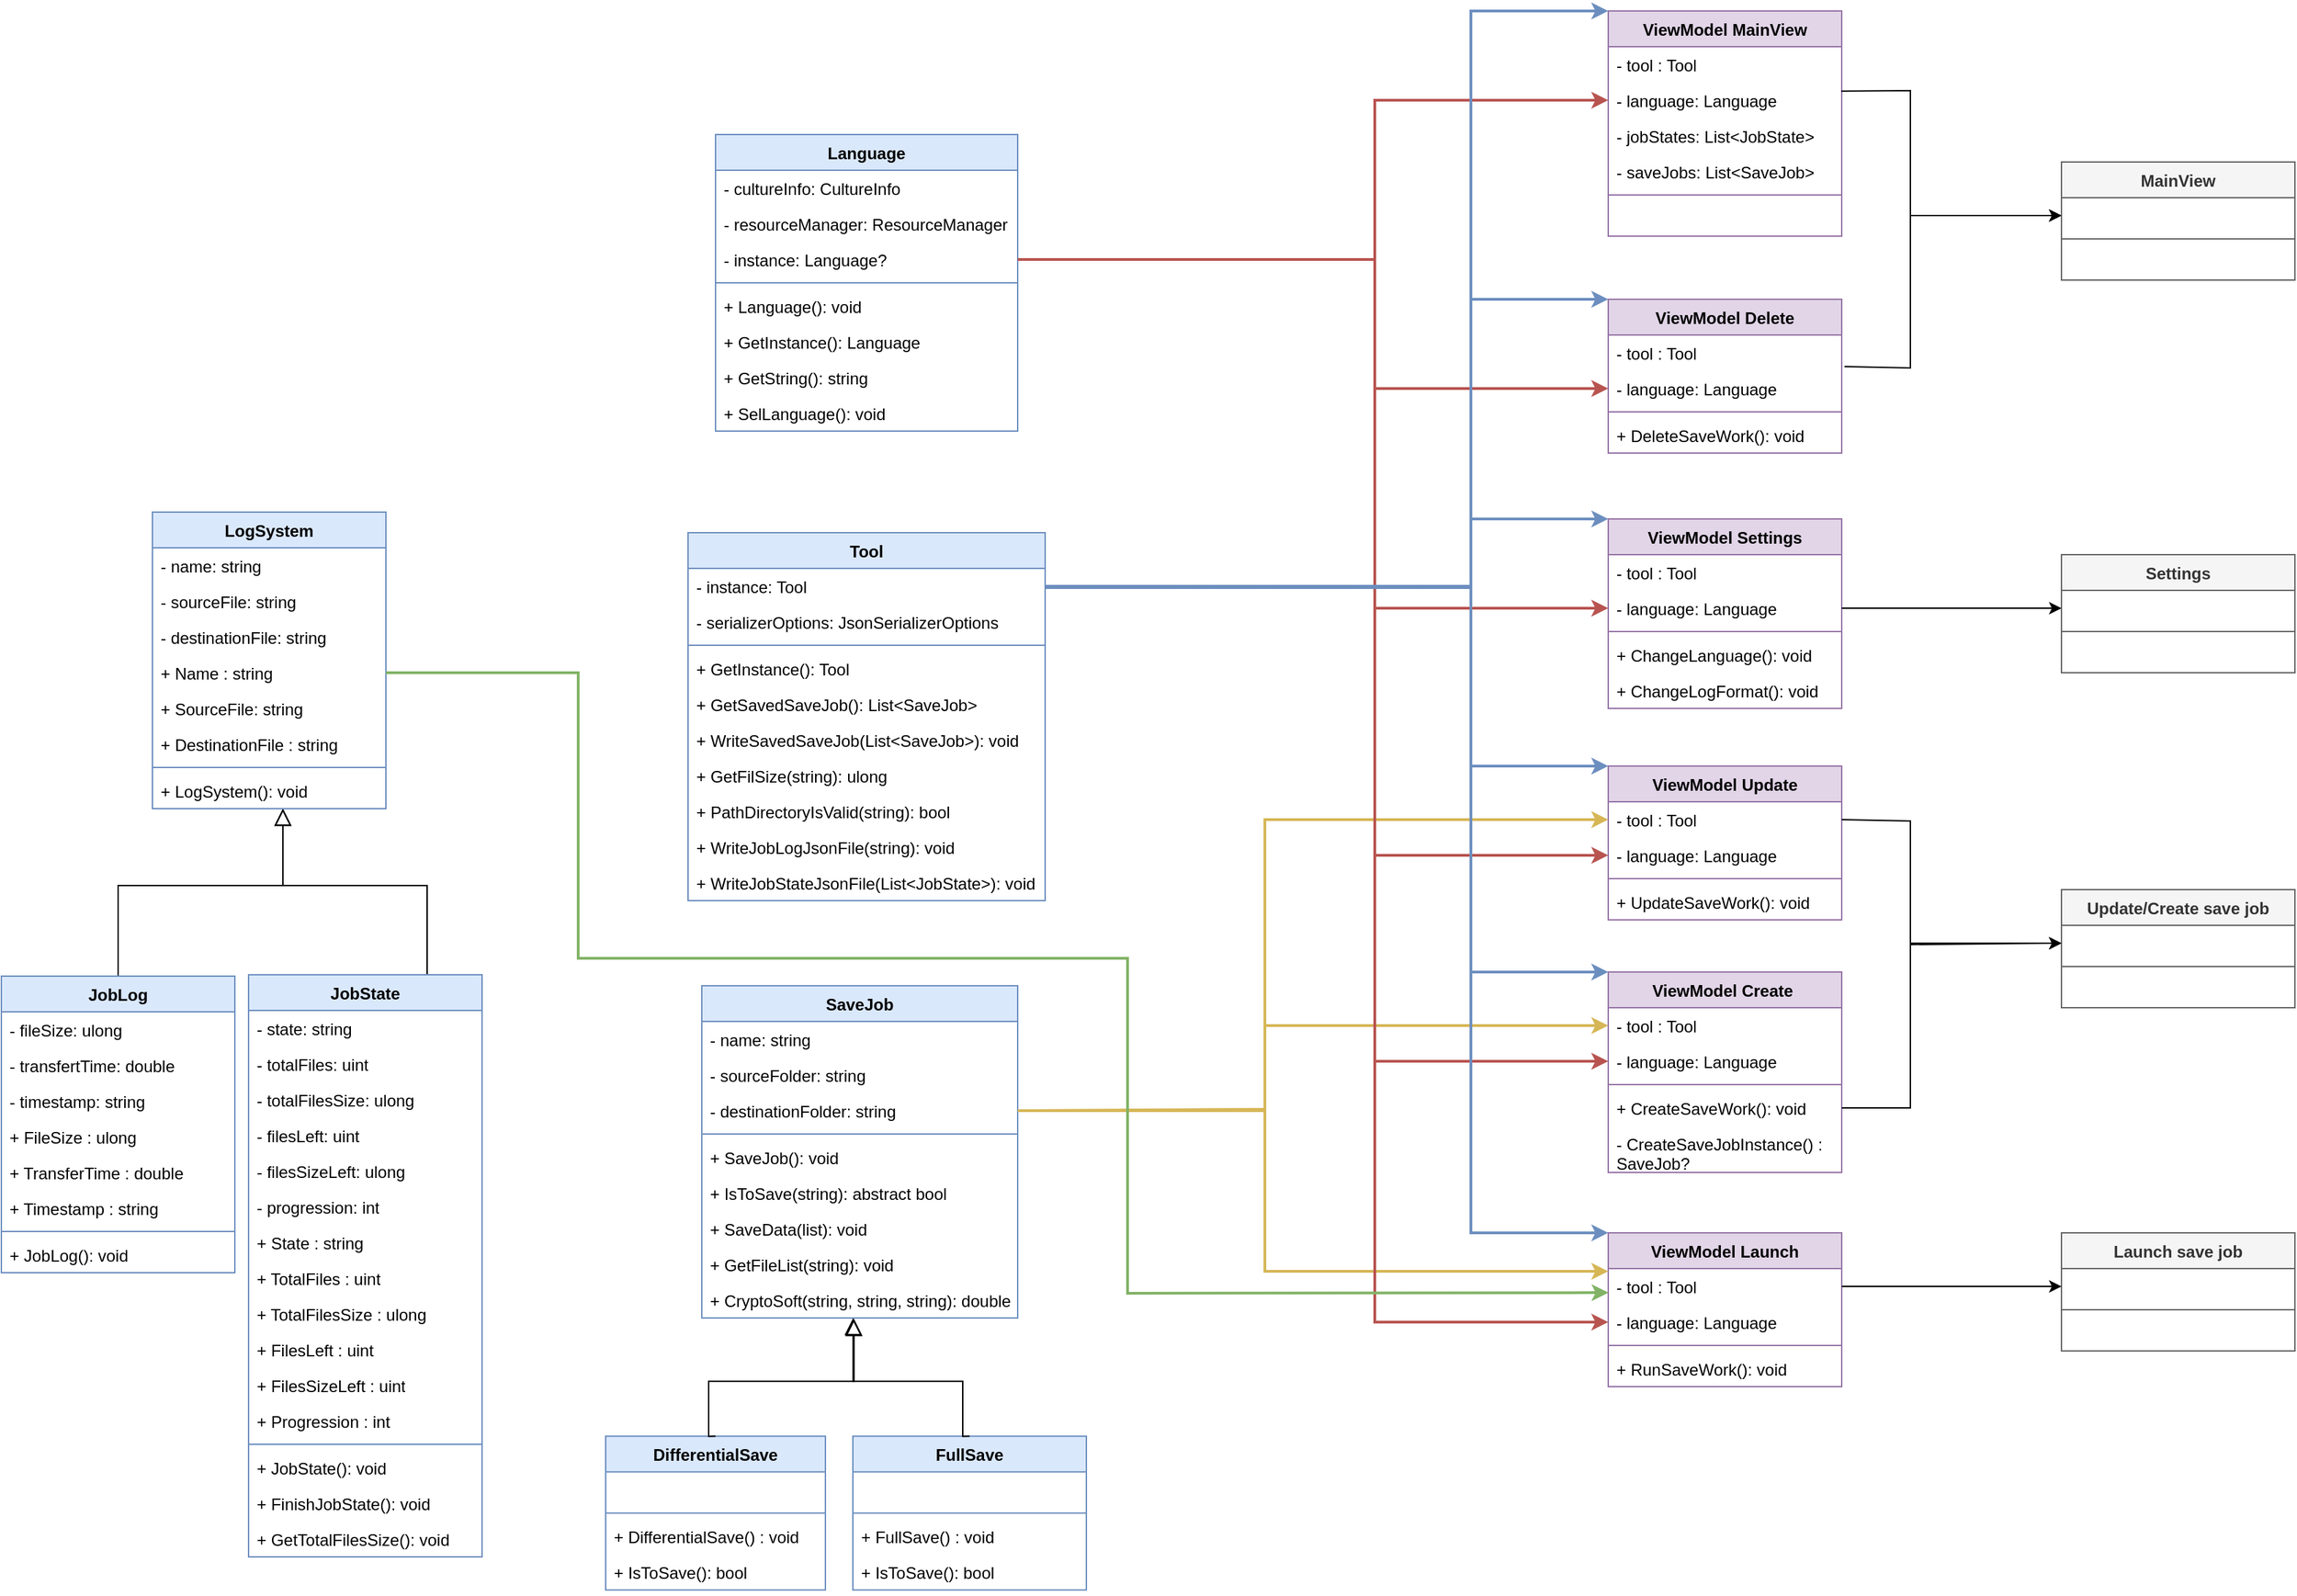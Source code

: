 <mxfile version="23.1.1" type="device">
  <diagram name="Page-1" id="JpAXCu7zVkkuIFzoFmwY">
    <mxGraphModel dx="3183" dy="1160" grid="1" gridSize="10" guides="1" tooltips="1" connect="1" arrows="1" fold="1" page="1" pageScale="1" pageWidth="850" pageHeight="1100" background="#ffffff" math="0" shadow="0">
      <root>
        <mxCell id="0" />
        <mxCell id="1" parent="0" />
        <mxCell id="xcpjmEeFddDy2RehwTKN-107" value="Launch save job" style="swimlane;fontStyle=1;align=center;verticalAlign=top;childLayout=stackLayout;horizontal=1;startSize=26;horizontalStack=0;resizeParent=1;resizeParentMax=0;resizeLast=0;collapsible=1;marginBottom=0;whiteSpace=wrap;html=1;fillColor=#f5f5f5;strokeColor=#666666;fontColor=#333333;" vertex="1" parent="1">
          <mxGeometry x="960" y="1270" width="170" height="86" as="geometry" />
        </mxCell>
        <mxCell id="xcpjmEeFddDy2RehwTKN-108" value="&amp;nbsp;" style="text;strokeColor=none;fillColor=none;align=left;verticalAlign=top;spacingLeft=4;spacingRight=4;overflow=hidden;rotatable=0;points=[[0,0.5],[1,0.5]];portConstraint=eastwest;whiteSpace=wrap;html=1;" vertex="1" parent="xcpjmEeFddDy2RehwTKN-107">
          <mxGeometry y="26" width="170" height="26" as="geometry" />
        </mxCell>
        <mxCell id="xcpjmEeFddDy2RehwTKN-109" value="" style="line;strokeWidth=1;fillColor=none;align=left;verticalAlign=middle;spacingTop=-1;spacingLeft=3;spacingRight=3;rotatable=0;labelPosition=right;points=[];portConstraint=eastwest;strokeColor=inherit;" vertex="1" parent="xcpjmEeFddDy2RehwTKN-107">
          <mxGeometry y="52" width="170" height="8" as="geometry" />
        </mxCell>
        <mxCell id="xcpjmEeFddDy2RehwTKN-110" value="&lt;div&gt;&lt;br&gt;&lt;/div&gt;" style="text;strokeColor=none;fillColor=none;align=left;verticalAlign=top;spacingLeft=4;spacingRight=4;overflow=hidden;rotatable=0;points=[[0,0.5],[1,0.5]];portConstraint=eastwest;whiteSpace=wrap;html=1;" vertex="1" parent="xcpjmEeFddDy2RehwTKN-107">
          <mxGeometry y="60" width="170" height="26" as="geometry" />
        </mxCell>
        <mxCell id="xcpjmEeFddDy2RehwTKN-127" value="Settings" style="swimlane;fontStyle=1;align=center;verticalAlign=top;childLayout=stackLayout;horizontal=1;startSize=26;horizontalStack=0;resizeParent=1;resizeParentMax=0;resizeLast=0;collapsible=1;marginBottom=0;whiteSpace=wrap;html=1;fillColor=#f5f5f5;strokeColor=#666666;fontColor=#333333;" vertex="1" parent="1">
          <mxGeometry x="960" y="776" width="170" height="86" as="geometry" />
        </mxCell>
        <mxCell id="xcpjmEeFddDy2RehwTKN-128" value="&amp;nbsp;" style="text;strokeColor=none;fillColor=none;align=left;verticalAlign=top;spacingLeft=4;spacingRight=4;overflow=hidden;rotatable=0;points=[[0,0.5],[1,0.5]];portConstraint=eastwest;whiteSpace=wrap;html=1;" vertex="1" parent="xcpjmEeFddDy2RehwTKN-127">
          <mxGeometry y="26" width="170" height="26" as="geometry" />
        </mxCell>
        <mxCell id="xcpjmEeFddDy2RehwTKN-129" value="" style="line;strokeWidth=1;fillColor=none;align=left;verticalAlign=middle;spacingTop=-1;spacingLeft=3;spacingRight=3;rotatable=0;labelPosition=right;points=[];portConstraint=eastwest;strokeColor=inherit;" vertex="1" parent="xcpjmEeFddDy2RehwTKN-127">
          <mxGeometry y="52" width="170" height="8" as="geometry" />
        </mxCell>
        <mxCell id="xcpjmEeFddDy2RehwTKN-130" value="&lt;div&gt;&lt;br&gt;&lt;/div&gt;" style="text;strokeColor=none;fillColor=none;align=left;verticalAlign=top;spacingLeft=4;spacingRight=4;overflow=hidden;rotatable=0;points=[[0,0.5],[1,0.5]];portConstraint=eastwest;whiteSpace=wrap;html=1;" vertex="1" parent="xcpjmEeFddDy2RehwTKN-127">
          <mxGeometry y="60" width="170" height="26" as="geometry" />
        </mxCell>
        <mxCell id="xcpjmEeFddDy2RehwTKN-131" value="Update/Create save job" style="swimlane;fontStyle=1;align=center;verticalAlign=top;childLayout=stackLayout;horizontal=1;startSize=26;horizontalStack=0;resizeParent=1;resizeParentMax=0;resizeLast=0;collapsible=1;marginBottom=0;whiteSpace=wrap;html=1;fillColor=#f5f5f5;strokeColor=#666666;fontColor=#333333;" vertex="1" parent="1">
          <mxGeometry x="960" y="1020" width="170" height="86" as="geometry" />
        </mxCell>
        <mxCell id="xcpjmEeFddDy2RehwTKN-132" value="&amp;nbsp;" style="text;strokeColor=none;fillColor=none;align=left;verticalAlign=top;spacingLeft=4;spacingRight=4;overflow=hidden;rotatable=0;points=[[0,0.5],[1,0.5]];portConstraint=eastwest;whiteSpace=wrap;html=1;" vertex="1" parent="xcpjmEeFddDy2RehwTKN-131">
          <mxGeometry y="26" width="170" height="26" as="geometry" />
        </mxCell>
        <mxCell id="xcpjmEeFddDy2RehwTKN-133" value="" style="line;strokeWidth=1;fillColor=none;align=left;verticalAlign=middle;spacingTop=-1;spacingLeft=3;spacingRight=3;rotatable=0;labelPosition=right;points=[];portConstraint=eastwest;strokeColor=inherit;" vertex="1" parent="xcpjmEeFddDy2RehwTKN-131">
          <mxGeometry y="52" width="170" height="8" as="geometry" />
        </mxCell>
        <mxCell id="xcpjmEeFddDy2RehwTKN-134" value="&lt;div&gt;&lt;br&gt;&lt;/div&gt;" style="text;strokeColor=none;fillColor=none;align=left;verticalAlign=top;spacingLeft=4;spacingRight=4;overflow=hidden;rotatable=0;points=[[0,0.5],[1,0.5]];portConstraint=eastwest;whiteSpace=wrap;html=1;" vertex="1" parent="xcpjmEeFddDy2RehwTKN-131">
          <mxGeometry y="60" width="170" height="26" as="geometry" />
        </mxCell>
        <mxCell id="xcpjmEeFddDy2RehwTKN-286" value="Tool" style="swimlane;fontStyle=1;align=center;verticalAlign=top;childLayout=stackLayout;horizontal=1;startSize=26;horizontalStack=0;resizeParent=1;resizeParentMax=0;resizeLast=0;collapsible=1;marginBottom=0;whiteSpace=wrap;html=1;fillColor=#dae8fc;strokeColor=#6c8ebf;" vertex="1" parent="1">
          <mxGeometry x="-40" y="760" width="260" height="268" as="geometry" />
        </mxCell>
        <mxCell id="xcpjmEeFddDy2RehwTKN-287" value="- instance: Tool" style="text;strokeColor=none;fillColor=none;align=left;verticalAlign=top;spacingLeft=4;spacingRight=4;overflow=hidden;rotatable=0;points=[[0,0.5],[1,0.5]];portConstraint=eastwest;whiteSpace=wrap;html=1;" vertex="1" parent="xcpjmEeFddDy2RehwTKN-286">
          <mxGeometry y="26" width="260" height="26" as="geometry" />
        </mxCell>
        <mxCell id="xcpjmEeFddDy2RehwTKN-288" value="- serializerOptions: JsonSerializerOptions&amp;nbsp;" style="text;strokeColor=none;fillColor=none;align=left;verticalAlign=top;spacingLeft=4;spacingRight=4;overflow=hidden;rotatable=0;points=[[0,0.5],[1,0.5]];portConstraint=eastwest;whiteSpace=wrap;html=1;" vertex="1" parent="xcpjmEeFddDy2RehwTKN-286">
          <mxGeometry y="52" width="260" height="26" as="geometry" />
        </mxCell>
        <mxCell id="xcpjmEeFddDy2RehwTKN-289" value="" style="line;strokeWidth=1;fillColor=none;align=left;verticalAlign=middle;spacingTop=-1;spacingLeft=3;spacingRight=3;rotatable=0;labelPosition=right;points=[];portConstraint=eastwest;strokeColor=inherit;" vertex="1" parent="xcpjmEeFddDy2RehwTKN-286">
          <mxGeometry y="78" width="260" height="8" as="geometry" />
        </mxCell>
        <mxCell id="xcpjmEeFddDy2RehwTKN-290" value="+ GetInstance(): Tool" style="text;strokeColor=none;fillColor=none;align=left;verticalAlign=top;spacingLeft=4;spacingRight=4;overflow=hidden;rotatable=0;points=[[0,0.5],[1,0.5]];portConstraint=eastwest;whiteSpace=wrap;html=1;" vertex="1" parent="xcpjmEeFddDy2RehwTKN-286">
          <mxGeometry y="86" width="260" height="26" as="geometry" />
        </mxCell>
        <mxCell id="xcpjmEeFddDy2RehwTKN-291" value="+ GetSavedSaveJob(): List&amp;lt;SaveJob&amp;gt;" style="text;strokeColor=none;fillColor=none;align=left;verticalAlign=top;spacingLeft=4;spacingRight=4;overflow=hidden;rotatable=0;points=[[0,0.5],[1,0.5]];portConstraint=eastwest;whiteSpace=wrap;html=1;" vertex="1" parent="xcpjmEeFddDy2RehwTKN-286">
          <mxGeometry y="112" width="260" height="26" as="geometry" />
        </mxCell>
        <mxCell id="xcpjmEeFddDy2RehwTKN-292" value="+ WriteSavedSaveJob(List&amp;lt;SaveJob&amp;gt;): void&amp;nbsp;" style="text;strokeColor=none;fillColor=none;align=left;verticalAlign=top;spacingLeft=4;spacingRight=4;overflow=hidden;rotatable=0;points=[[0,0.5],[1,0.5]];portConstraint=eastwest;whiteSpace=wrap;html=1;" vertex="1" parent="xcpjmEeFddDy2RehwTKN-286">
          <mxGeometry y="138" width="260" height="26" as="geometry" />
        </mxCell>
        <mxCell id="xcpjmEeFddDy2RehwTKN-293" value="+ GetFilSize(string): ulong" style="text;strokeColor=none;fillColor=none;align=left;verticalAlign=top;spacingLeft=4;spacingRight=4;overflow=hidden;rotatable=0;points=[[0,0.5],[1,0.5]];portConstraint=eastwest;whiteSpace=wrap;html=1;" vertex="1" parent="xcpjmEeFddDy2RehwTKN-286">
          <mxGeometry y="164" width="260" height="26" as="geometry" />
        </mxCell>
        <mxCell id="xcpjmEeFddDy2RehwTKN-294" value="+ PathDirectoryIsValid(string): bool" style="text;strokeColor=none;fillColor=none;align=left;verticalAlign=top;spacingLeft=4;spacingRight=4;overflow=hidden;rotatable=0;points=[[0,0.5],[1,0.5]];portConstraint=eastwest;whiteSpace=wrap;html=1;" vertex="1" parent="xcpjmEeFddDy2RehwTKN-286">
          <mxGeometry y="190" width="260" height="26" as="geometry" />
        </mxCell>
        <mxCell id="xcpjmEeFddDy2RehwTKN-295" value="+ WriteJobLogJsonFile(string): void" style="text;strokeColor=none;fillColor=none;align=left;verticalAlign=top;spacingLeft=4;spacingRight=4;overflow=hidden;rotatable=0;points=[[0,0.5],[1,0.5]];portConstraint=eastwest;whiteSpace=wrap;html=1;" vertex="1" parent="xcpjmEeFddDy2RehwTKN-286">
          <mxGeometry y="216" width="260" height="26" as="geometry" />
        </mxCell>
        <mxCell id="xcpjmEeFddDy2RehwTKN-296" value="+ WriteJobStateJsonFile(List&amp;lt;JobState&amp;gt;): void" style="text;strokeColor=none;fillColor=none;align=left;verticalAlign=top;spacingLeft=4;spacingRight=4;overflow=hidden;rotatable=0;points=[[0,0.5],[1,0.5]];portConstraint=eastwest;whiteSpace=wrap;html=1;" vertex="1" parent="xcpjmEeFddDy2RehwTKN-286">
          <mxGeometry y="242" width="260" height="26" as="geometry" />
        </mxCell>
        <mxCell id="xcpjmEeFddDy2RehwTKN-297" value="Language" style="swimlane;fontStyle=1;align=center;verticalAlign=top;childLayout=stackLayout;horizontal=1;startSize=26;horizontalStack=0;resizeParent=1;resizeParentMax=0;resizeLast=0;collapsible=1;marginBottom=0;whiteSpace=wrap;html=1;fillColor=#dae8fc;strokeColor=#6c8ebf;" vertex="1" parent="1">
          <mxGeometry x="-20" y="470" width="220" height="216" as="geometry" />
        </mxCell>
        <mxCell id="xcpjmEeFddDy2RehwTKN-298" value="- cultureInfo: CultureInfo" style="text;strokeColor=none;fillColor=none;align=left;verticalAlign=top;spacingLeft=4;spacingRight=4;overflow=hidden;rotatable=0;points=[[0,0.5],[1,0.5]];portConstraint=eastwest;whiteSpace=wrap;html=1;" vertex="1" parent="xcpjmEeFddDy2RehwTKN-297">
          <mxGeometry y="26" width="220" height="26" as="geometry" />
        </mxCell>
        <mxCell id="xcpjmEeFddDy2RehwTKN-299" value="- resourceManager: ResourceManager" style="text;strokeColor=none;fillColor=none;align=left;verticalAlign=top;spacingLeft=4;spacingRight=4;overflow=hidden;rotatable=0;points=[[0,0.5],[1,0.5]];portConstraint=eastwest;whiteSpace=wrap;html=1;" vertex="1" parent="xcpjmEeFddDy2RehwTKN-297">
          <mxGeometry y="52" width="220" height="26" as="geometry" />
        </mxCell>
        <mxCell id="xcpjmEeFddDy2RehwTKN-300" value="- instance: Language?" style="text;strokeColor=none;fillColor=none;align=left;verticalAlign=top;spacingLeft=4;spacingRight=4;overflow=hidden;rotatable=0;points=[[0,0.5],[1,0.5]];portConstraint=eastwest;whiteSpace=wrap;html=1;" vertex="1" parent="xcpjmEeFddDy2RehwTKN-297">
          <mxGeometry y="78" width="220" height="26" as="geometry" />
        </mxCell>
        <mxCell id="xcpjmEeFddDy2RehwTKN-301" value="" style="line;strokeWidth=1;fillColor=none;align=left;verticalAlign=middle;spacingTop=-1;spacingLeft=3;spacingRight=3;rotatable=0;labelPosition=right;points=[];portConstraint=eastwest;strokeColor=inherit;" vertex="1" parent="xcpjmEeFddDy2RehwTKN-297">
          <mxGeometry y="104" width="220" height="8" as="geometry" />
        </mxCell>
        <mxCell id="xcpjmEeFddDy2RehwTKN-302" value="+ Language(): void" style="text;strokeColor=none;fillColor=none;align=left;verticalAlign=top;spacingLeft=4;spacingRight=4;overflow=hidden;rotatable=0;points=[[0,0.5],[1,0.5]];portConstraint=eastwest;whiteSpace=wrap;html=1;" vertex="1" parent="xcpjmEeFddDy2RehwTKN-297">
          <mxGeometry y="112" width="220" height="26" as="geometry" />
        </mxCell>
        <mxCell id="xcpjmEeFddDy2RehwTKN-303" value="+ GetInstance(): Language" style="text;strokeColor=none;fillColor=none;align=left;verticalAlign=top;spacingLeft=4;spacingRight=4;overflow=hidden;rotatable=0;points=[[0,0.5],[1,0.5]];portConstraint=eastwest;whiteSpace=wrap;html=1;" vertex="1" parent="xcpjmEeFddDy2RehwTKN-297">
          <mxGeometry y="138" width="220" height="26" as="geometry" />
        </mxCell>
        <mxCell id="xcpjmEeFddDy2RehwTKN-304" value="+ GetString(): string" style="text;strokeColor=none;fillColor=none;align=left;verticalAlign=top;spacingLeft=4;spacingRight=4;overflow=hidden;rotatable=0;points=[[0,0.5],[1,0.5]];portConstraint=eastwest;whiteSpace=wrap;html=1;" vertex="1" parent="xcpjmEeFddDy2RehwTKN-297">
          <mxGeometry y="164" width="220" height="26" as="geometry" />
        </mxCell>
        <mxCell id="xcpjmEeFddDy2RehwTKN-305" value="+ SelLanguage(): void" style="text;strokeColor=none;fillColor=none;align=left;verticalAlign=top;spacingLeft=4;spacingRight=4;overflow=hidden;rotatable=0;points=[[0,0.5],[1,0.5]];portConstraint=eastwest;whiteSpace=wrap;html=1;" vertex="1" parent="xcpjmEeFddDy2RehwTKN-297">
          <mxGeometry y="190" width="220" height="26" as="geometry" />
        </mxCell>
        <mxCell id="xcpjmEeFddDy2RehwTKN-306" value="SaveJob" style="swimlane;fontStyle=1;align=center;verticalAlign=top;childLayout=stackLayout;horizontal=1;startSize=26;horizontalStack=0;resizeParent=1;resizeParentMax=0;resizeLast=0;collapsible=1;marginBottom=0;whiteSpace=wrap;html=1;fillColor=#dae8fc;strokeColor=#6c8ebf;" vertex="1" parent="1">
          <mxGeometry x="-30" y="1090" width="230" height="242" as="geometry" />
        </mxCell>
        <mxCell id="xcpjmEeFddDy2RehwTKN-307" value="- name: string" style="text;strokeColor=none;fillColor=none;align=left;verticalAlign=top;spacingLeft=4;spacingRight=4;overflow=hidden;rotatable=0;points=[[0,0.5],[1,0.5]];portConstraint=eastwest;whiteSpace=wrap;html=1;" vertex="1" parent="xcpjmEeFddDy2RehwTKN-306">
          <mxGeometry y="26" width="230" height="26" as="geometry" />
        </mxCell>
        <mxCell id="xcpjmEeFddDy2RehwTKN-308" value="- sourceFolder: string" style="text;strokeColor=none;fillColor=none;align=left;verticalAlign=top;spacingLeft=4;spacingRight=4;overflow=hidden;rotatable=0;points=[[0,0.5],[1,0.5]];portConstraint=eastwest;whiteSpace=wrap;html=1;" vertex="1" parent="xcpjmEeFddDy2RehwTKN-306">
          <mxGeometry y="52" width="230" height="26" as="geometry" />
        </mxCell>
        <mxCell id="xcpjmEeFddDy2RehwTKN-309" value="- destinationFolder: string" style="text;strokeColor=none;fillColor=none;align=left;verticalAlign=top;spacingLeft=4;spacingRight=4;overflow=hidden;rotatable=0;points=[[0,0.5],[1,0.5]];portConstraint=eastwest;whiteSpace=wrap;html=1;" vertex="1" parent="xcpjmEeFddDy2RehwTKN-306">
          <mxGeometry y="78" width="230" height="26" as="geometry" />
        </mxCell>
        <mxCell id="xcpjmEeFddDy2RehwTKN-310" value="" style="line;strokeWidth=1;fillColor=none;align=left;verticalAlign=middle;spacingTop=-1;spacingLeft=3;spacingRight=3;rotatable=0;labelPosition=right;points=[];portConstraint=eastwest;strokeColor=inherit;" vertex="1" parent="xcpjmEeFddDy2RehwTKN-306">
          <mxGeometry y="104" width="230" height="8" as="geometry" />
        </mxCell>
        <mxCell id="xcpjmEeFddDy2RehwTKN-311" value="+ SaveJob(): void" style="text;strokeColor=none;fillColor=none;align=left;verticalAlign=top;spacingLeft=4;spacingRight=4;overflow=hidden;rotatable=0;points=[[0,0.5],[1,0.5]];portConstraint=eastwest;whiteSpace=wrap;html=1;" vertex="1" parent="xcpjmEeFddDy2RehwTKN-306">
          <mxGeometry y="112" width="230" height="26" as="geometry" />
        </mxCell>
        <mxCell id="xcpjmEeFddDy2RehwTKN-312" value="+ IsToSave(string): abstract bool" style="text;strokeColor=none;fillColor=none;align=left;verticalAlign=top;spacingLeft=4;spacingRight=4;overflow=hidden;rotatable=0;points=[[0,0.5],[1,0.5]];portConstraint=eastwest;whiteSpace=wrap;html=1;" vertex="1" parent="xcpjmEeFddDy2RehwTKN-306">
          <mxGeometry y="138" width="230" height="26" as="geometry" />
        </mxCell>
        <mxCell id="xcpjmEeFddDy2RehwTKN-313" value="+ SaveData(list): void" style="text;strokeColor=none;fillColor=none;align=left;verticalAlign=top;spacingLeft=4;spacingRight=4;overflow=hidden;rotatable=0;points=[[0,0.5],[1,0.5]];portConstraint=eastwest;whiteSpace=wrap;html=1;" vertex="1" parent="xcpjmEeFddDy2RehwTKN-306">
          <mxGeometry y="164" width="230" height="26" as="geometry" />
        </mxCell>
        <mxCell id="xcpjmEeFddDy2RehwTKN-314" value="+ GetFileList(string): void" style="text;strokeColor=none;fillColor=none;align=left;verticalAlign=top;spacingLeft=4;spacingRight=4;overflow=hidden;rotatable=0;points=[[0,0.5],[1,0.5]];portConstraint=eastwest;whiteSpace=wrap;html=1;" vertex="1" parent="xcpjmEeFddDy2RehwTKN-306">
          <mxGeometry y="190" width="230" height="26" as="geometry" />
        </mxCell>
        <mxCell id="xcpjmEeFddDy2RehwTKN-461" value="+ CryptoSoft(string, string, string): double" style="text;strokeColor=none;fillColor=none;align=left;verticalAlign=top;spacingLeft=4;spacingRight=4;overflow=hidden;rotatable=0;points=[[0,0.5],[1,0.5]];portConstraint=eastwest;whiteSpace=wrap;html=1;" vertex="1" parent="xcpjmEeFddDy2RehwTKN-306">
          <mxGeometry y="216" width="230" height="26" as="geometry" />
        </mxCell>
        <mxCell id="xcpjmEeFddDy2RehwTKN-315" value="FullSave" style="swimlane;fontStyle=1;align=center;verticalAlign=top;childLayout=stackLayout;horizontal=1;startSize=26;horizontalStack=0;resizeParent=1;resizeParentMax=0;resizeLast=0;collapsible=1;marginBottom=0;whiteSpace=wrap;html=1;fillColor=#dae8fc;strokeColor=#6c8ebf;" vertex="1" parent="1">
          <mxGeometry x="80" y="1418.15" width="170" height="112" as="geometry" />
        </mxCell>
        <mxCell id="xcpjmEeFddDy2RehwTKN-316" value="&amp;nbsp;" style="text;strokeColor=none;fillColor=none;align=left;verticalAlign=top;spacingLeft=4;spacingRight=4;overflow=hidden;rotatable=0;points=[[0,0.5],[1,0.5]];portConstraint=eastwest;whiteSpace=wrap;html=1;" vertex="1" parent="xcpjmEeFddDy2RehwTKN-315">
          <mxGeometry y="26" width="170" height="26" as="geometry" />
        </mxCell>
        <mxCell id="xcpjmEeFddDy2RehwTKN-317" value="" style="line;strokeWidth=1;fillColor=none;align=left;verticalAlign=middle;spacingTop=-1;spacingLeft=3;spacingRight=3;rotatable=0;labelPosition=right;points=[];portConstraint=eastwest;strokeColor=inherit;" vertex="1" parent="xcpjmEeFddDy2RehwTKN-315">
          <mxGeometry y="52" width="170" height="8" as="geometry" />
        </mxCell>
        <mxCell id="xcpjmEeFddDy2RehwTKN-318" value="&lt;div&gt;+ FullSave() : void&lt;/div&gt;&lt;div&gt;&lt;br&gt;&lt;/div&gt;" style="text;strokeColor=none;fillColor=none;align=left;verticalAlign=top;spacingLeft=4;spacingRight=4;overflow=hidden;rotatable=0;points=[[0,0.5],[1,0.5]];portConstraint=eastwest;whiteSpace=wrap;html=1;" vertex="1" parent="xcpjmEeFddDy2RehwTKN-315">
          <mxGeometry y="60" width="170" height="26" as="geometry" />
        </mxCell>
        <mxCell id="xcpjmEeFddDy2RehwTKN-319" value="+ IsToSave(): bool" style="text;strokeColor=none;fillColor=none;align=left;verticalAlign=top;spacingLeft=4;spacingRight=4;overflow=hidden;rotatable=0;points=[[0,0.5],[1,0.5]];portConstraint=eastwest;whiteSpace=wrap;html=1;" vertex="1" parent="xcpjmEeFddDy2RehwTKN-315">
          <mxGeometry y="86" width="170" height="26" as="geometry" />
        </mxCell>
        <mxCell id="xcpjmEeFddDy2RehwTKN-320" value="DifferentialSave" style="swimlane;fontStyle=1;align=center;verticalAlign=top;childLayout=stackLayout;horizontal=1;startSize=26;horizontalStack=0;resizeParent=1;resizeParentMax=0;resizeLast=0;collapsible=1;marginBottom=0;whiteSpace=wrap;html=1;fillColor=#dae8fc;strokeColor=#6c8ebf;" vertex="1" parent="1">
          <mxGeometry x="-100" y="1418.15" width="160" height="112" as="geometry" />
        </mxCell>
        <mxCell id="xcpjmEeFddDy2RehwTKN-321" value="&amp;nbsp;" style="text;strokeColor=none;fillColor=none;align=left;verticalAlign=top;spacingLeft=4;spacingRight=4;overflow=hidden;rotatable=0;points=[[0,0.5],[1,0.5]];portConstraint=eastwest;whiteSpace=wrap;html=1;" vertex="1" parent="xcpjmEeFddDy2RehwTKN-320">
          <mxGeometry y="26" width="160" height="26" as="geometry" />
        </mxCell>
        <mxCell id="xcpjmEeFddDy2RehwTKN-322" value="" style="line;strokeWidth=1;fillColor=none;align=left;verticalAlign=middle;spacingTop=-1;spacingLeft=3;spacingRight=3;rotatable=0;labelPosition=right;points=[];portConstraint=eastwest;strokeColor=inherit;" vertex="1" parent="xcpjmEeFddDy2RehwTKN-320">
          <mxGeometry y="52" width="160" height="8" as="geometry" />
        </mxCell>
        <mxCell id="xcpjmEeFddDy2RehwTKN-323" value="+ DifferentialSave() : void" style="text;strokeColor=none;fillColor=none;align=left;verticalAlign=top;spacingLeft=4;spacingRight=4;overflow=hidden;rotatable=0;points=[[0,0.5],[1,0.5]];portConstraint=eastwest;whiteSpace=wrap;html=1;" vertex="1" parent="xcpjmEeFddDy2RehwTKN-320">
          <mxGeometry y="60" width="160" height="26" as="geometry" />
        </mxCell>
        <mxCell id="xcpjmEeFddDy2RehwTKN-324" value="&lt;div&gt;+ IsToSave(): bool&lt;/div&gt;&lt;div&gt;&lt;br&gt;&lt;/div&gt;" style="text;strokeColor=none;fillColor=none;align=left;verticalAlign=top;spacingLeft=4;spacingRight=4;overflow=hidden;rotatable=0;points=[[0,0.5],[1,0.5]];portConstraint=eastwest;whiteSpace=wrap;html=1;" vertex="1" parent="xcpjmEeFddDy2RehwTKN-320">
          <mxGeometry y="86" width="160" height="26" as="geometry" />
        </mxCell>
        <mxCell id="xcpjmEeFddDy2RehwTKN-328" style="endArrow=block;endSize=10;endFill=0;html=1;rounded=0;edgeStyle=orthogonalEdgeStyle;exitX=0.5;exitY=0;exitDx=0;exitDy=0;" edge="1" parent="1" source="xcpjmEeFddDy2RehwTKN-329">
          <mxGeometry relative="1" as="geometry">
            <Array as="points">
              <mxPoint x="-455" y="1017" />
              <mxPoint x="-335" y="1017" />
            </Array>
            <mxPoint x="-440" y="1088" as="sourcePoint" />
            <mxPoint x="-335" y="961" as="targetPoint" />
          </mxGeometry>
        </mxCell>
        <mxCell id="xcpjmEeFddDy2RehwTKN-329" value="JobLog" style="swimlane;fontStyle=1;align=center;verticalAlign=top;childLayout=stackLayout;horizontal=1;startSize=26;horizontalStack=0;resizeParent=1;resizeParentMax=0;resizeLast=0;collapsible=1;marginBottom=0;whiteSpace=wrap;html=1;fillColor=#dae8fc;strokeColor=#6c8ebf;" vertex="1" parent="1">
          <mxGeometry x="-540" y="1083" width="170" height="216" as="geometry">
            <mxRectangle x="-510" y="665" width="70" height="30" as="alternateBounds" />
          </mxGeometry>
        </mxCell>
        <mxCell id="xcpjmEeFddDy2RehwTKN-330" value="- fileSize: ulong" style="text;strokeColor=none;fillColor=none;align=left;verticalAlign=top;spacingLeft=4;spacingRight=4;overflow=hidden;rotatable=0;points=[[0,0.5],[1,0.5]];portConstraint=eastwest;whiteSpace=wrap;html=1;" vertex="1" parent="xcpjmEeFddDy2RehwTKN-329">
          <mxGeometry y="26" width="170" height="26" as="geometry" />
        </mxCell>
        <mxCell id="xcpjmEeFddDy2RehwTKN-331" value="- transfertTime: double" style="text;strokeColor=none;fillColor=none;align=left;verticalAlign=top;spacingLeft=4;spacingRight=4;overflow=hidden;rotatable=0;points=[[0,0.5],[1,0.5]];portConstraint=eastwest;whiteSpace=wrap;html=1;" vertex="1" parent="xcpjmEeFddDy2RehwTKN-329">
          <mxGeometry y="52" width="170" height="26" as="geometry" />
        </mxCell>
        <mxCell id="xcpjmEeFddDy2RehwTKN-332" value="- timestamp: string" style="text;strokeColor=none;fillColor=none;align=left;verticalAlign=top;spacingLeft=4;spacingRight=4;overflow=hidden;rotatable=0;points=[[0,0.5],[1,0.5]];portConstraint=eastwest;whiteSpace=wrap;html=1;" vertex="1" parent="xcpjmEeFddDy2RehwTKN-329">
          <mxGeometry y="78" width="170" height="26" as="geometry" />
        </mxCell>
        <mxCell id="xcpjmEeFddDy2RehwTKN-333" value="+ FileSize : ulong" style="text;strokeColor=none;fillColor=none;align=left;verticalAlign=top;spacingLeft=4;spacingRight=4;overflow=hidden;rotatable=0;points=[[0,0.5],[1,0.5]];portConstraint=eastwest;whiteSpace=wrap;html=1;" vertex="1" parent="xcpjmEeFddDy2RehwTKN-329">
          <mxGeometry y="104" width="170" height="26" as="geometry" />
        </mxCell>
        <mxCell id="xcpjmEeFddDy2RehwTKN-334" value="+ TransferTime : double" style="text;strokeColor=none;fillColor=none;align=left;verticalAlign=top;spacingLeft=4;spacingRight=4;overflow=hidden;rotatable=0;points=[[0,0.5],[1,0.5]];portConstraint=eastwest;whiteSpace=wrap;html=1;" vertex="1" parent="xcpjmEeFddDy2RehwTKN-329">
          <mxGeometry y="130" width="170" height="26" as="geometry" />
        </mxCell>
        <mxCell id="xcpjmEeFddDy2RehwTKN-335" value="+ Timestamp : string" style="text;strokeColor=none;fillColor=none;align=left;verticalAlign=top;spacingLeft=4;spacingRight=4;overflow=hidden;rotatable=0;points=[[0,0.5],[1,0.5]];portConstraint=eastwest;whiteSpace=wrap;html=1;" vertex="1" parent="xcpjmEeFddDy2RehwTKN-329">
          <mxGeometry y="156" width="170" height="26" as="geometry" />
        </mxCell>
        <mxCell id="xcpjmEeFddDy2RehwTKN-336" value="" style="line;strokeWidth=1;fillColor=none;align=left;verticalAlign=middle;spacingTop=-1;spacingLeft=3;spacingRight=3;rotatable=0;labelPosition=right;points=[];portConstraint=eastwest;strokeColor=inherit;" vertex="1" parent="xcpjmEeFddDy2RehwTKN-329">
          <mxGeometry y="182" width="170" height="8" as="geometry" />
        </mxCell>
        <mxCell id="xcpjmEeFddDy2RehwTKN-337" value="+ JobLog(): void" style="text;strokeColor=none;fillColor=none;align=left;verticalAlign=top;spacingLeft=4;spacingRight=4;overflow=hidden;rotatable=0;points=[[0,0.5],[1,0.5]];portConstraint=eastwest;whiteSpace=wrap;html=1;" vertex="1" parent="xcpjmEeFddDy2RehwTKN-329">
          <mxGeometry y="190" width="170" height="26" as="geometry" />
        </mxCell>
        <mxCell id="xcpjmEeFddDy2RehwTKN-338" style="endArrow=block;endSize=10;endFill=0;html=1;rounded=0;edgeStyle=orthogonalEdgeStyle;exitX=0.5;exitY=0;exitDx=0;exitDy=0;" edge="1" parent="1">
          <mxGeometry relative="1" as="geometry">
            <Array as="points">
              <mxPoint x="-230" y="1082" />
              <mxPoint x="-230" y="1017" />
              <mxPoint x="-335" y="1017" />
            </Array>
            <mxPoint x="-270" y="1082" as="sourcePoint" />
            <mxPoint x="-335" y="961" as="targetPoint" />
          </mxGeometry>
        </mxCell>
        <mxCell id="xcpjmEeFddDy2RehwTKN-339" value="JobState" style="swimlane;fontStyle=1;align=center;verticalAlign=top;childLayout=stackLayout;horizontal=1;startSize=26;horizontalStack=0;resizeParent=1;resizeParentMax=0;resizeLast=0;collapsible=1;marginBottom=0;whiteSpace=wrap;html=1;fillColor=#dae8fc;strokeColor=#6c8ebf;" vertex="1" parent="1">
          <mxGeometry x="-360" y="1082" width="170" height="424" as="geometry">
            <mxRectangle x="600" y="520" width="70" height="30" as="alternateBounds" />
          </mxGeometry>
        </mxCell>
        <mxCell id="xcpjmEeFddDy2RehwTKN-340" value="- state: string" style="text;strokeColor=none;fillColor=none;align=left;verticalAlign=top;spacingLeft=4;spacingRight=4;overflow=hidden;rotatable=0;points=[[0,0.5],[1,0.5]];portConstraint=eastwest;whiteSpace=wrap;html=1;" vertex="1" parent="xcpjmEeFddDy2RehwTKN-339">
          <mxGeometry y="26" width="170" height="26" as="geometry" />
        </mxCell>
        <mxCell id="xcpjmEeFddDy2RehwTKN-341" value="- totalFiles: uint" style="text;strokeColor=none;fillColor=none;align=left;verticalAlign=top;spacingLeft=4;spacingRight=4;overflow=hidden;rotatable=0;points=[[0,0.5],[1,0.5]];portConstraint=eastwest;whiteSpace=wrap;html=1;" vertex="1" parent="xcpjmEeFddDy2RehwTKN-339">
          <mxGeometry y="52" width="170" height="26" as="geometry" />
        </mxCell>
        <mxCell id="xcpjmEeFddDy2RehwTKN-342" value="- totalFilesSize: ulong" style="text;strokeColor=none;fillColor=none;align=left;verticalAlign=top;spacingLeft=4;spacingRight=4;overflow=hidden;rotatable=0;points=[[0,0.5],[1,0.5]];portConstraint=eastwest;whiteSpace=wrap;html=1;" vertex="1" parent="xcpjmEeFddDy2RehwTKN-339">
          <mxGeometry y="78" width="170" height="26" as="geometry" />
        </mxCell>
        <mxCell id="xcpjmEeFddDy2RehwTKN-343" value="- filesLeft: uint" style="text;strokeColor=none;fillColor=none;align=left;verticalAlign=top;spacingLeft=4;spacingRight=4;overflow=hidden;rotatable=0;points=[[0,0.5],[1,0.5]];portConstraint=eastwest;whiteSpace=wrap;html=1;" vertex="1" parent="xcpjmEeFddDy2RehwTKN-339">
          <mxGeometry y="104" width="170" height="26" as="geometry" />
        </mxCell>
        <mxCell id="xcpjmEeFddDy2RehwTKN-344" value="- filesSizeLeft: ulong" style="text;strokeColor=none;fillColor=none;align=left;verticalAlign=top;spacingLeft=4;spacingRight=4;overflow=hidden;rotatable=0;points=[[0,0.5],[1,0.5]];portConstraint=eastwest;whiteSpace=wrap;html=1;" vertex="1" parent="xcpjmEeFddDy2RehwTKN-339">
          <mxGeometry y="130" width="170" height="26" as="geometry" />
        </mxCell>
        <mxCell id="xcpjmEeFddDy2RehwTKN-345" value="- progression: int" style="text;strokeColor=none;fillColor=none;align=left;verticalAlign=top;spacingLeft=4;spacingRight=4;overflow=hidden;rotatable=0;points=[[0,0.5],[1,0.5]];portConstraint=eastwest;whiteSpace=wrap;html=1;" vertex="1" parent="xcpjmEeFddDy2RehwTKN-339">
          <mxGeometry y="156" width="170" height="26" as="geometry" />
        </mxCell>
        <mxCell id="xcpjmEeFddDy2RehwTKN-346" value="+ State : string" style="text;strokeColor=none;fillColor=none;align=left;verticalAlign=top;spacingLeft=4;spacingRight=4;overflow=hidden;rotatable=0;points=[[0,0.5],[1,0.5]];portConstraint=eastwest;whiteSpace=wrap;html=1;" vertex="1" parent="xcpjmEeFddDy2RehwTKN-339">
          <mxGeometry y="182" width="170" height="26" as="geometry" />
        </mxCell>
        <mxCell id="xcpjmEeFddDy2RehwTKN-347" value="+ TotalFiles : uint" style="text;strokeColor=none;fillColor=none;align=left;verticalAlign=top;spacingLeft=4;spacingRight=4;overflow=hidden;rotatable=0;points=[[0,0.5],[1,0.5]];portConstraint=eastwest;whiteSpace=wrap;html=1;" vertex="1" parent="xcpjmEeFddDy2RehwTKN-339">
          <mxGeometry y="208" width="170" height="26" as="geometry" />
        </mxCell>
        <mxCell id="xcpjmEeFddDy2RehwTKN-348" value="+ TotalFilesSize : ulong" style="text;strokeColor=none;fillColor=none;align=left;verticalAlign=top;spacingLeft=4;spacingRight=4;overflow=hidden;rotatable=0;points=[[0,0.5],[1,0.5]];portConstraint=eastwest;whiteSpace=wrap;html=1;" vertex="1" parent="xcpjmEeFddDy2RehwTKN-339">
          <mxGeometry y="234" width="170" height="26" as="geometry" />
        </mxCell>
        <mxCell id="xcpjmEeFddDy2RehwTKN-349" value="+ FilesLeft : uint" style="text;strokeColor=none;fillColor=none;align=left;verticalAlign=top;spacingLeft=4;spacingRight=4;overflow=hidden;rotatable=0;points=[[0,0.5],[1,0.5]];portConstraint=eastwest;whiteSpace=wrap;html=1;" vertex="1" parent="xcpjmEeFddDy2RehwTKN-339">
          <mxGeometry y="260" width="170" height="26" as="geometry" />
        </mxCell>
        <mxCell id="xcpjmEeFddDy2RehwTKN-350" value="+ FilesSizeLeft : uint" style="text;strokeColor=none;fillColor=none;align=left;verticalAlign=top;spacingLeft=4;spacingRight=4;overflow=hidden;rotatable=0;points=[[0,0.5],[1,0.5]];portConstraint=eastwest;whiteSpace=wrap;html=1;" vertex="1" parent="xcpjmEeFddDy2RehwTKN-339">
          <mxGeometry y="286" width="170" height="26" as="geometry" />
        </mxCell>
        <mxCell id="xcpjmEeFddDy2RehwTKN-351" value="+ Progression : int" style="text;strokeColor=none;fillColor=none;align=left;verticalAlign=top;spacingLeft=4;spacingRight=4;overflow=hidden;rotatable=0;points=[[0,0.5],[1,0.5]];portConstraint=eastwest;whiteSpace=wrap;html=1;" vertex="1" parent="xcpjmEeFddDy2RehwTKN-339">
          <mxGeometry y="312" width="170" height="26" as="geometry" />
        </mxCell>
        <mxCell id="xcpjmEeFddDy2RehwTKN-352" value="" style="line;strokeWidth=1;fillColor=none;align=left;verticalAlign=middle;spacingTop=-1;spacingLeft=3;spacingRight=3;rotatable=0;labelPosition=right;points=[];portConstraint=eastwest;strokeColor=inherit;" vertex="1" parent="xcpjmEeFddDy2RehwTKN-339">
          <mxGeometry y="338" width="170" height="8" as="geometry" />
        </mxCell>
        <mxCell id="xcpjmEeFddDy2RehwTKN-353" value="+ JobState(): void" style="text;strokeColor=none;fillColor=none;align=left;verticalAlign=top;spacingLeft=4;spacingRight=4;overflow=hidden;rotatable=0;points=[[0,0.5],[1,0.5]];portConstraint=eastwest;whiteSpace=wrap;html=1;" vertex="1" parent="xcpjmEeFddDy2RehwTKN-339">
          <mxGeometry y="346" width="170" height="26" as="geometry" />
        </mxCell>
        <mxCell id="xcpjmEeFddDy2RehwTKN-354" value="+ FinishJobState(): void" style="text;strokeColor=none;fillColor=none;align=left;verticalAlign=top;spacingLeft=4;spacingRight=4;overflow=hidden;rotatable=0;points=[[0,0.5],[1,0.5]];portConstraint=eastwest;whiteSpace=wrap;html=1;" vertex="1" parent="xcpjmEeFddDy2RehwTKN-339">
          <mxGeometry y="372" width="170" height="26" as="geometry" />
        </mxCell>
        <mxCell id="xcpjmEeFddDy2RehwTKN-355" value="+ GetTotalFilesSize(): void" style="text;strokeColor=none;fillColor=none;align=left;verticalAlign=top;spacingLeft=4;spacingRight=4;overflow=hidden;rotatable=0;points=[[0,0.5],[1,0.5]];portConstraint=eastwest;whiteSpace=wrap;html=1;" vertex="1" parent="xcpjmEeFddDy2RehwTKN-339">
          <mxGeometry y="398" width="170" height="26" as="geometry" />
        </mxCell>
        <mxCell id="xcpjmEeFddDy2RehwTKN-356" value="LogSystem" style="swimlane;fontStyle=1;align=center;verticalAlign=top;childLayout=stackLayout;horizontal=1;startSize=26;horizontalStack=0;resizeParent=1;resizeParentMax=0;resizeLast=0;collapsible=1;marginBottom=0;whiteSpace=wrap;html=1;fillColor=#dae8fc;strokeColor=#6c8ebf;" vertex="1" parent="1">
          <mxGeometry x="-430" y="745" width="170" height="216" as="geometry">
            <mxRectangle x="600" y="520" width="70" height="30" as="alternateBounds" />
          </mxGeometry>
        </mxCell>
        <mxCell id="xcpjmEeFddDy2RehwTKN-357" value="- name: string" style="text;strokeColor=none;fillColor=none;align=left;verticalAlign=top;spacingLeft=4;spacingRight=4;overflow=hidden;rotatable=0;points=[[0,0.5],[1,0.5]];portConstraint=eastwest;whiteSpace=wrap;html=1;" vertex="1" parent="xcpjmEeFddDy2RehwTKN-356">
          <mxGeometry y="26" width="170" height="26" as="geometry" />
        </mxCell>
        <mxCell id="xcpjmEeFddDy2RehwTKN-358" value="- sourceFile: string" style="text;strokeColor=none;fillColor=none;align=left;verticalAlign=top;spacingLeft=4;spacingRight=4;overflow=hidden;rotatable=0;points=[[0,0.5],[1,0.5]];portConstraint=eastwest;whiteSpace=wrap;html=1;" vertex="1" parent="xcpjmEeFddDy2RehwTKN-356">
          <mxGeometry y="52" width="170" height="26" as="geometry" />
        </mxCell>
        <mxCell id="xcpjmEeFddDy2RehwTKN-359" value="- destinationFile: string" style="text;strokeColor=none;fillColor=none;align=left;verticalAlign=top;spacingLeft=4;spacingRight=4;overflow=hidden;rotatable=0;points=[[0,0.5],[1,0.5]];portConstraint=eastwest;whiteSpace=wrap;html=1;" vertex="1" parent="xcpjmEeFddDy2RehwTKN-356">
          <mxGeometry y="78" width="170" height="26" as="geometry" />
        </mxCell>
        <mxCell id="xcpjmEeFddDy2RehwTKN-360" value="+ Name : string" style="text;strokeColor=none;fillColor=none;align=left;verticalAlign=top;spacingLeft=4;spacingRight=4;overflow=hidden;rotatable=0;points=[[0,0.5],[1,0.5]];portConstraint=eastwest;whiteSpace=wrap;html=1;" vertex="1" parent="xcpjmEeFddDy2RehwTKN-356">
          <mxGeometry y="104" width="170" height="26" as="geometry" />
        </mxCell>
        <mxCell id="xcpjmEeFddDy2RehwTKN-361" value="+ SourceFile: string" style="text;strokeColor=none;fillColor=none;align=left;verticalAlign=top;spacingLeft=4;spacingRight=4;overflow=hidden;rotatable=0;points=[[0,0.5],[1,0.5]];portConstraint=eastwest;whiteSpace=wrap;html=1;" vertex="1" parent="xcpjmEeFddDy2RehwTKN-356">
          <mxGeometry y="130" width="170" height="26" as="geometry" />
        </mxCell>
        <mxCell id="xcpjmEeFddDy2RehwTKN-362" value="+ DestinationFile : string" style="text;strokeColor=none;fillColor=none;align=left;verticalAlign=top;spacingLeft=4;spacingRight=4;overflow=hidden;rotatable=0;points=[[0,0.5],[1,0.5]];portConstraint=eastwest;whiteSpace=wrap;html=1;" vertex="1" parent="xcpjmEeFddDy2RehwTKN-356">
          <mxGeometry y="156" width="170" height="26" as="geometry" />
        </mxCell>
        <mxCell id="xcpjmEeFddDy2RehwTKN-363" value="" style="line;strokeWidth=1;fillColor=none;align=left;verticalAlign=middle;spacingTop=-1;spacingLeft=3;spacingRight=3;rotatable=0;labelPosition=right;points=[];portConstraint=eastwest;strokeColor=inherit;" vertex="1" parent="xcpjmEeFddDy2RehwTKN-356">
          <mxGeometry y="182" width="170" height="8" as="geometry" />
        </mxCell>
        <mxCell id="xcpjmEeFddDy2RehwTKN-364" value="+ LogSystem(): void" style="text;strokeColor=none;fillColor=none;align=left;verticalAlign=top;spacingLeft=4;spacingRight=4;overflow=hidden;rotatable=0;points=[[0,0.5],[1,0.5]];portConstraint=eastwest;whiteSpace=wrap;html=1;" vertex="1" parent="xcpjmEeFddDy2RehwTKN-356">
          <mxGeometry y="190" width="170" height="26" as="geometry" />
        </mxCell>
        <mxCell id="xcpjmEeFddDy2RehwTKN-366" style="endArrow=block;endSize=10;endFill=0;html=1;rounded=0;edgeStyle=orthogonalEdgeStyle;exitX=0.5;exitY=0;exitDx=0;exitDy=0;entryX=0.454;entryY=1.095;entryDx=0;entryDy=0;entryPerimeter=0;" edge="1" parent="1" source="xcpjmEeFddDy2RehwTKN-320">
          <mxGeometry relative="1" as="geometry">
            <Array as="points">
              <mxPoint x="-25" y="1418.15" />
              <mxPoint x="-25" y="1378.15" />
              <mxPoint x="81" y="1378.15" />
            </Array>
            <mxPoint x="-65.04" y="1418.11" as="sourcePoint" />
            <mxPoint x="80.8" y="1332.62" as="targetPoint" />
          </mxGeometry>
        </mxCell>
        <mxCell id="xcpjmEeFddDy2RehwTKN-367" style="endArrow=block;endSize=10;endFill=0;html=1;rounded=0;edgeStyle=orthogonalEdgeStyle;exitX=0.5;exitY=0;exitDx=0;exitDy=0;entryX=0.451;entryY=1.071;entryDx=0;entryDy=0;entryPerimeter=0;" edge="1" parent="1">
          <mxGeometry relative="1" as="geometry">
            <Array as="points">
              <mxPoint x="160" y="1418.15" />
              <mxPoint x="160" y="1378.15" />
              <mxPoint x="80" y="1378.15" />
            </Array>
            <mxPoint x="164.96" y="1418.15" as="sourcePoint" />
            <mxPoint x="80.2" y="1331.996" as="targetPoint" />
          </mxGeometry>
        </mxCell>
        <mxCell id="xcpjmEeFddDy2RehwTKN-383" value="ViewModel Create&amp;nbsp;" style="swimlane;fontStyle=1;align=center;verticalAlign=top;childLayout=stackLayout;horizontal=1;startSize=26;horizontalStack=0;resizeParent=1;resizeParentMax=0;resizeLast=0;collapsible=1;marginBottom=0;whiteSpace=wrap;html=1;fillColor=#e1d5e7;strokeColor=#9673a6;" vertex="1" parent="1">
          <mxGeometry x="630" y="1080" width="170" height="146" as="geometry" />
        </mxCell>
        <mxCell id="xcpjmEeFddDy2RehwTKN-373" value="- tool : Tool" style="text;strokeColor=none;fillColor=none;align=left;verticalAlign=top;spacingLeft=4;spacingRight=4;overflow=hidden;rotatable=0;points=[[0,0.5],[1,0.5]];portConstraint=eastwest;whiteSpace=wrap;html=1;" vertex="1" parent="xcpjmEeFddDy2RehwTKN-383">
          <mxGeometry y="26" width="170" height="26" as="geometry" />
        </mxCell>
        <mxCell id="xcpjmEeFddDy2RehwTKN-421" value="- language: Language" style="text;strokeColor=none;fillColor=none;align=left;verticalAlign=top;spacingLeft=4;spacingRight=4;overflow=hidden;rotatable=0;points=[[0,0.5],[1,0.5]];portConstraint=eastwest;whiteSpace=wrap;html=1;" vertex="1" parent="xcpjmEeFddDy2RehwTKN-383">
          <mxGeometry y="52" width="170" height="26" as="geometry" />
        </mxCell>
        <mxCell id="xcpjmEeFddDy2RehwTKN-385" value="" style="line;strokeWidth=1;fillColor=none;align=left;verticalAlign=middle;spacingTop=-1;spacingLeft=3;spacingRight=3;rotatable=0;labelPosition=right;points=[];portConstraint=eastwest;strokeColor=inherit;" vertex="1" parent="xcpjmEeFddDy2RehwTKN-383">
          <mxGeometry y="78" width="170" height="8" as="geometry" />
        </mxCell>
        <mxCell id="xcpjmEeFddDy2RehwTKN-378" value="+ CreateSaveWork(): void" style="text;strokeColor=none;fillColor=none;align=left;verticalAlign=top;spacingLeft=4;spacingRight=4;overflow=hidden;rotatable=0;points=[[0,0.5],[1,0.5]];portConstraint=eastwest;whiteSpace=wrap;html=1;" vertex="1" parent="xcpjmEeFddDy2RehwTKN-383">
          <mxGeometry y="86" width="170" height="26" as="geometry" />
        </mxCell>
        <mxCell id="xcpjmEeFddDy2RehwTKN-382" value="- CreateSaveJobInstance() : SaveJob?" style="text;strokeColor=none;fillColor=none;align=left;verticalAlign=top;spacingLeft=4;spacingRight=4;overflow=hidden;rotatable=0;points=[[0,0.5],[1,0.5]];portConstraint=eastwest;whiteSpace=wrap;html=1;" vertex="1" parent="xcpjmEeFddDy2RehwTKN-383">
          <mxGeometry y="112" width="170" height="34" as="geometry" />
        </mxCell>
        <mxCell id="xcpjmEeFddDy2RehwTKN-387" value="ViewModel Update" style="swimlane;fontStyle=1;align=center;verticalAlign=top;childLayout=stackLayout;horizontal=1;startSize=26;horizontalStack=0;resizeParent=1;resizeParentMax=0;resizeLast=0;collapsible=1;marginBottom=0;whiteSpace=wrap;html=1;fillColor=#e1d5e7;strokeColor=#9673a6;" vertex="1" parent="1">
          <mxGeometry x="630" y="930" width="170" height="112" as="geometry" />
        </mxCell>
        <mxCell id="xcpjmEeFddDy2RehwTKN-416" value="- tool : Tool" style="text;strokeColor=none;fillColor=none;align=left;verticalAlign=top;spacingLeft=4;spacingRight=4;overflow=hidden;rotatable=0;points=[[0,0.5],[1,0.5]];portConstraint=eastwest;whiteSpace=wrap;html=1;" vertex="1" parent="xcpjmEeFddDy2RehwTKN-387">
          <mxGeometry y="26" width="170" height="26" as="geometry" />
        </mxCell>
        <mxCell id="xcpjmEeFddDy2RehwTKN-420" value="- language: Language" style="text;strokeColor=none;fillColor=none;align=left;verticalAlign=top;spacingLeft=4;spacingRight=4;overflow=hidden;rotatable=0;points=[[0,0.5],[1,0.5]];portConstraint=eastwest;whiteSpace=wrap;html=1;" vertex="1" parent="xcpjmEeFddDy2RehwTKN-387">
          <mxGeometry y="52" width="170" height="26" as="geometry" />
        </mxCell>
        <mxCell id="xcpjmEeFddDy2RehwTKN-389" value="" style="line;strokeWidth=1;fillColor=none;align=left;verticalAlign=middle;spacingTop=-1;spacingLeft=3;spacingRight=3;rotatable=0;labelPosition=right;points=[];portConstraint=eastwest;strokeColor=inherit;" vertex="1" parent="xcpjmEeFddDy2RehwTKN-387">
          <mxGeometry y="78" width="170" height="8" as="geometry" />
        </mxCell>
        <mxCell id="xcpjmEeFddDy2RehwTKN-379" value="+ UpdateSaveWork(): void" style="text;strokeColor=none;fillColor=none;align=left;verticalAlign=top;spacingLeft=4;spacingRight=4;overflow=hidden;rotatable=0;points=[[0,0.5],[1,0.5]];portConstraint=eastwest;whiteSpace=wrap;html=1;" vertex="1" parent="xcpjmEeFddDy2RehwTKN-387">
          <mxGeometry y="86" width="170" height="26" as="geometry" />
        </mxCell>
        <mxCell id="xcpjmEeFddDy2RehwTKN-391" value="ViewModel Delete" style="swimlane;fontStyle=1;align=center;verticalAlign=top;childLayout=stackLayout;horizontal=1;startSize=26;horizontalStack=0;resizeParent=1;resizeParentMax=0;resizeLast=0;collapsible=1;marginBottom=0;whiteSpace=wrap;html=1;fillColor=#e1d5e7;strokeColor=#9673a6;" vertex="1" parent="1">
          <mxGeometry x="630" y="590" width="170" height="112" as="geometry" />
        </mxCell>
        <mxCell id="xcpjmEeFddDy2RehwTKN-415" value="- tool : Tool" style="text;strokeColor=none;fillColor=none;align=left;verticalAlign=top;spacingLeft=4;spacingRight=4;overflow=hidden;rotatable=0;points=[[0,0.5],[1,0.5]];portConstraint=eastwest;whiteSpace=wrap;html=1;" vertex="1" parent="xcpjmEeFddDy2RehwTKN-391">
          <mxGeometry y="26" width="170" height="26" as="geometry" />
        </mxCell>
        <mxCell id="xcpjmEeFddDy2RehwTKN-419" value="- language: Language" style="text;strokeColor=none;fillColor=none;align=left;verticalAlign=top;spacingLeft=4;spacingRight=4;overflow=hidden;rotatable=0;points=[[0,0.5],[1,0.5]];portConstraint=eastwest;whiteSpace=wrap;html=1;" vertex="1" parent="xcpjmEeFddDy2RehwTKN-391">
          <mxGeometry y="52" width="170" height="26" as="geometry" />
        </mxCell>
        <mxCell id="xcpjmEeFddDy2RehwTKN-393" value="" style="line;strokeWidth=1;fillColor=none;align=left;verticalAlign=middle;spacingTop=-1;spacingLeft=3;spacingRight=3;rotatable=0;labelPosition=right;points=[];portConstraint=eastwest;strokeColor=inherit;" vertex="1" parent="xcpjmEeFddDy2RehwTKN-391">
          <mxGeometry y="78" width="170" height="8" as="geometry" />
        </mxCell>
        <mxCell id="xcpjmEeFddDy2RehwTKN-380" value="+ DeleteSaveWork(): void" style="text;strokeColor=none;fillColor=none;align=left;verticalAlign=top;spacingLeft=4;spacingRight=4;overflow=hidden;rotatable=0;points=[[0,0.5],[1,0.5]];portConstraint=eastwest;whiteSpace=wrap;html=1;" vertex="1" parent="xcpjmEeFddDy2RehwTKN-391">
          <mxGeometry y="86" width="170" height="26" as="geometry" />
        </mxCell>
        <mxCell id="xcpjmEeFddDy2RehwTKN-395" value="ViewModel Settings" style="swimlane;fontStyle=1;align=center;verticalAlign=top;childLayout=stackLayout;horizontal=1;startSize=26;horizontalStack=0;resizeParent=1;resizeParentMax=0;resizeLast=0;collapsible=1;marginBottom=0;whiteSpace=wrap;html=1;fillColor=#e1d5e7;strokeColor=#9673a6;" vertex="1" parent="1">
          <mxGeometry x="630" y="750" width="170" height="138" as="geometry" />
        </mxCell>
        <mxCell id="xcpjmEeFddDy2RehwTKN-414" value="- tool : Tool" style="text;strokeColor=none;fillColor=none;align=left;verticalAlign=top;spacingLeft=4;spacingRight=4;overflow=hidden;rotatable=0;points=[[0,0.5],[1,0.5]];portConstraint=eastwest;whiteSpace=wrap;html=1;" vertex="1" parent="xcpjmEeFddDy2RehwTKN-395">
          <mxGeometry y="26" width="170" height="26" as="geometry" />
        </mxCell>
        <mxCell id="xcpjmEeFddDy2RehwTKN-370" value="- language: Language" style="text;strokeColor=none;fillColor=none;align=left;verticalAlign=top;spacingLeft=4;spacingRight=4;overflow=hidden;rotatable=0;points=[[0,0.5],[1,0.5]];portConstraint=eastwest;whiteSpace=wrap;html=1;" vertex="1" parent="xcpjmEeFddDy2RehwTKN-395">
          <mxGeometry y="52" width="170" height="26" as="geometry" />
        </mxCell>
        <mxCell id="xcpjmEeFddDy2RehwTKN-397" value="" style="line;strokeWidth=1;fillColor=none;align=left;verticalAlign=middle;spacingTop=-1;spacingLeft=3;spacingRight=3;rotatable=0;labelPosition=right;points=[];portConstraint=eastwest;strokeColor=inherit;" vertex="1" parent="xcpjmEeFddDy2RehwTKN-395">
          <mxGeometry y="78" width="170" height="8" as="geometry" />
        </mxCell>
        <mxCell id="xcpjmEeFddDy2RehwTKN-376" value="+ ChangeLanguage(): void" style="text;strokeColor=none;fillColor=none;align=left;verticalAlign=top;spacingLeft=4;spacingRight=4;overflow=hidden;rotatable=0;points=[[0,0.5],[1,0.5]];portConstraint=eastwest;whiteSpace=wrap;html=1;" vertex="1" parent="xcpjmEeFddDy2RehwTKN-395">
          <mxGeometry y="86" width="170" height="26" as="geometry" />
        </mxCell>
        <mxCell id="xcpjmEeFddDy2RehwTKN-381" value="+ ChangeLogFormat(): void" style="text;strokeColor=none;fillColor=none;align=left;verticalAlign=top;spacingLeft=4;spacingRight=4;overflow=hidden;rotatable=0;points=[[0,0.5],[1,0.5]];portConstraint=eastwest;whiteSpace=wrap;html=1;" vertex="1" parent="xcpjmEeFddDy2RehwTKN-395">
          <mxGeometry y="112" width="170" height="26" as="geometry" />
        </mxCell>
        <mxCell id="xcpjmEeFddDy2RehwTKN-399" value="ViewModel Launch" style="swimlane;fontStyle=1;align=center;verticalAlign=top;childLayout=stackLayout;horizontal=1;startSize=26;horizontalStack=0;resizeParent=1;resizeParentMax=0;resizeLast=0;collapsible=1;marginBottom=0;whiteSpace=wrap;html=1;fillColor=#e1d5e7;strokeColor=#9673a6;" vertex="1" parent="1">
          <mxGeometry x="630" y="1270" width="170" height="112" as="geometry" />
        </mxCell>
        <mxCell id="xcpjmEeFddDy2RehwTKN-417" value="- tool : Tool" style="text;strokeColor=none;fillColor=none;align=left;verticalAlign=top;spacingLeft=4;spacingRight=4;overflow=hidden;rotatable=0;points=[[0,0.5],[1,0.5]];portConstraint=eastwest;whiteSpace=wrap;html=1;" vertex="1" parent="xcpjmEeFddDy2RehwTKN-399">
          <mxGeometry y="26" width="170" height="26" as="geometry" />
        </mxCell>
        <mxCell id="xcpjmEeFddDy2RehwTKN-429" value="- language: Language" style="text;strokeColor=none;fillColor=none;align=left;verticalAlign=top;spacingLeft=4;spacingRight=4;overflow=hidden;rotatable=0;points=[[0,0.5],[1,0.5]];portConstraint=eastwest;whiteSpace=wrap;html=1;" vertex="1" parent="xcpjmEeFddDy2RehwTKN-399">
          <mxGeometry y="52" width="170" height="26" as="geometry" />
        </mxCell>
        <mxCell id="xcpjmEeFddDy2RehwTKN-401" value="" style="line;strokeWidth=1;fillColor=none;align=left;verticalAlign=middle;spacingTop=-1;spacingLeft=3;spacingRight=3;rotatable=0;labelPosition=right;points=[];portConstraint=eastwest;strokeColor=inherit;" vertex="1" parent="xcpjmEeFddDy2RehwTKN-399">
          <mxGeometry y="78" width="170" height="8" as="geometry" />
        </mxCell>
        <mxCell id="xcpjmEeFddDy2RehwTKN-377" value="+ RunSaveWork(): void" style="text;strokeColor=none;fillColor=none;align=left;verticalAlign=top;spacingLeft=4;spacingRight=4;overflow=hidden;rotatable=0;points=[[0,0.5],[1,0.5]];portConstraint=eastwest;whiteSpace=wrap;html=1;" vertex="1" parent="xcpjmEeFddDy2RehwTKN-399">
          <mxGeometry y="86" width="170" height="26" as="geometry" />
        </mxCell>
        <mxCell id="xcpjmEeFddDy2RehwTKN-403" value="MainView" style="swimlane;fontStyle=1;align=center;verticalAlign=top;childLayout=stackLayout;horizontal=1;startSize=26;horizontalStack=0;resizeParent=1;resizeParentMax=0;resizeLast=0;collapsible=1;marginBottom=0;whiteSpace=wrap;html=1;fillColor=#f5f5f5;fontColor=#333333;strokeColor=#666666;" vertex="1" parent="1">
          <mxGeometry x="960" y="490" width="170" height="86" as="geometry" />
        </mxCell>
        <mxCell id="xcpjmEeFddDy2RehwTKN-404" value="&amp;nbsp;" style="text;strokeColor=none;fillColor=none;align=left;verticalAlign=top;spacingLeft=4;spacingRight=4;overflow=hidden;rotatable=0;points=[[0,0.5],[1,0.5]];portConstraint=eastwest;whiteSpace=wrap;html=1;" vertex="1" parent="xcpjmEeFddDy2RehwTKN-403">
          <mxGeometry y="26" width="170" height="26" as="geometry" />
        </mxCell>
        <mxCell id="xcpjmEeFddDy2RehwTKN-405" value="" style="line;strokeWidth=1;fillColor=none;align=left;verticalAlign=middle;spacingTop=-1;spacingLeft=3;spacingRight=3;rotatable=0;labelPosition=right;points=[];portConstraint=eastwest;strokeColor=inherit;" vertex="1" parent="xcpjmEeFddDy2RehwTKN-403">
          <mxGeometry y="52" width="170" height="8" as="geometry" />
        </mxCell>
        <mxCell id="xcpjmEeFddDy2RehwTKN-406" value="&lt;div&gt;&lt;br&gt;&lt;/div&gt;" style="text;strokeColor=none;fillColor=none;align=left;verticalAlign=top;spacingLeft=4;spacingRight=4;overflow=hidden;rotatable=0;points=[[0,0.5],[1,0.5]];portConstraint=eastwest;whiteSpace=wrap;html=1;" vertex="1" parent="xcpjmEeFddDy2RehwTKN-403">
          <mxGeometry y="60" width="170" height="26" as="geometry" />
        </mxCell>
        <mxCell id="xcpjmEeFddDy2RehwTKN-422" value="ViewModel MainView" style="swimlane;fontStyle=1;align=center;verticalAlign=top;childLayout=stackLayout;horizontal=1;startSize=26;horizontalStack=0;resizeParent=1;resizeParentMax=0;resizeLast=0;collapsible=1;marginBottom=0;whiteSpace=wrap;html=1;fillColor=#e1d5e7;strokeColor=#9673a6;" vertex="1" parent="1">
          <mxGeometry x="630" y="380" width="170" height="164" as="geometry" />
        </mxCell>
        <mxCell id="xcpjmEeFddDy2RehwTKN-426" value="- tool : Tool" style="text;strokeColor=none;fillColor=none;align=left;verticalAlign=top;spacingLeft=4;spacingRight=4;overflow=hidden;rotatable=0;points=[[0,0.5],[1,0.5]];portConstraint=eastwest;whiteSpace=wrap;html=1;" vertex="1" parent="xcpjmEeFddDy2RehwTKN-422">
          <mxGeometry y="26" width="170" height="26" as="geometry" />
        </mxCell>
        <mxCell id="xcpjmEeFddDy2RehwTKN-427" value="- language: Language" style="text;strokeColor=none;fillColor=none;align=left;verticalAlign=top;spacingLeft=4;spacingRight=4;overflow=hidden;rotatable=0;points=[[0,0.5],[1,0.5]];portConstraint=eastwest;whiteSpace=wrap;html=1;" vertex="1" parent="xcpjmEeFddDy2RehwTKN-422">
          <mxGeometry y="52" width="170" height="26" as="geometry" />
        </mxCell>
        <mxCell id="xcpjmEeFddDy2RehwTKN-372" value="- jobStates: List&amp;lt;JobState&amp;gt;" style="text;strokeColor=none;fillColor=none;align=left;verticalAlign=top;spacingLeft=4;spacingRight=4;overflow=hidden;rotatable=0;points=[[0,0.5],[1,0.5]];portConstraint=eastwest;whiteSpace=wrap;html=1;" vertex="1" parent="xcpjmEeFddDy2RehwTKN-422">
          <mxGeometry y="78" width="170" height="26" as="geometry" />
        </mxCell>
        <mxCell id="xcpjmEeFddDy2RehwTKN-371" value="- saveJobs: List&amp;lt;SaveJob&amp;gt;" style="text;strokeColor=none;fillColor=none;align=left;verticalAlign=top;spacingLeft=4;spacingRight=4;overflow=hidden;rotatable=0;points=[[0,0.5],[1,0.5]];portConstraint=eastwest;whiteSpace=wrap;html=1;" vertex="1" parent="xcpjmEeFddDy2RehwTKN-422">
          <mxGeometry y="104" width="170" height="26" as="geometry" />
        </mxCell>
        <mxCell id="xcpjmEeFddDy2RehwTKN-424" value="" style="line;strokeWidth=1;fillColor=none;align=left;verticalAlign=middle;spacingTop=-1;spacingLeft=3;spacingRight=3;rotatable=0;labelPosition=right;points=[];portConstraint=eastwest;strokeColor=inherit;" vertex="1" parent="xcpjmEeFddDy2RehwTKN-422">
          <mxGeometry y="130" width="170" height="8" as="geometry" />
        </mxCell>
        <mxCell id="xcpjmEeFddDy2RehwTKN-425" value="&lt;div&gt;&lt;br&gt;&lt;/div&gt;" style="text;strokeColor=none;fillColor=none;align=left;verticalAlign=top;spacingLeft=4;spacingRight=4;overflow=hidden;rotatable=0;points=[[0,0.5],[1,0.5]];portConstraint=eastwest;whiteSpace=wrap;html=1;" vertex="1" parent="xcpjmEeFddDy2RehwTKN-422">
          <mxGeometry y="138" width="170" height="26" as="geometry" />
        </mxCell>
        <mxCell id="xcpjmEeFddDy2RehwTKN-433" value="" style="endArrow=classic;html=1;rounded=0;exitX=1;exitY=0.5;exitDx=0;exitDy=0;entryX=0;entryY=0.5;entryDx=0;entryDy=0;" edge="1" parent="1" source="xcpjmEeFddDy2RehwTKN-370" target="xcpjmEeFddDy2RehwTKN-128">
          <mxGeometry width="50" height="50" relative="1" as="geometry">
            <mxPoint x="960" y="880" as="sourcePoint" />
            <mxPoint x="1010" y="830" as="targetPoint" />
            <Array as="points" />
          </mxGeometry>
        </mxCell>
        <mxCell id="xcpjmEeFddDy2RehwTKN-435" value="" style="endArrow=classic;html=1;rounded=0;exitX=1.012;exitY=0.885;exitDx=0;exitDy=0;exitPerimeter=0;entryX=0;entryY=0.5;entryDx=0;entryDy=0;" edge="1" parent="1" source="xcpjmEeFddDy2RehwTKN-415" target="xcpjmEeFddDy2RehwTKN-404">
          <mxGeometry width="50" height="50" relative="1" as="geometry">
            <mxPoint x="810" y="809" as="sourcePoint" />
            <mxPoint x="1120" y="800" as="targetPoint" />
            <Array as="points">
              <mxPoint x="850" y="640" />
              <mxPoint x="850" y="529" />
            </Array>
          </mxGeometry>
        </mxCell>
        <mxCell id="xcpjmEeFddDy2RehwTKN-436" value="" style="endArrow=classic;html=1;rounded=0;exitX=1;exitY=0.5;exitDx=0;exitDy=0;entryX=0;entryY=0.5;entryDx=0;entryDy=0;" edge="1" parent="1" source="xcpjmEeFddDy2RehwTKN-416" target="xcpjmEeFddDy2RehwTKN-132">
          <mxGeometry width="50" height="50" relative="1" as="geometry">
            <mxPoint x="960" y="880" as="sourcePoint" />
            <mxPoint x="1010" y="830" as="targetPoint" />
            <Array as="points">
              <mxPoint x="850" y="970" />
              <mxPoint x="850" y="1059" />
            </Array>
          </mxGeometry>
        </mxCell>
        <mxCell id="xcpjmEeFddDy2RehwTKN-437" value="" style="endArrow=classic;html=1;rounded=0;exitX=1;exitY=0.5;exitDx=0;exitDy=0;entryX=0;entryY=0.5;entryDx=0;entryDy=0;" edge="1" parent="1" source="xcpjmEeFddDy2RehwTKN-378" target="xcpjmEeFddDy2RehwTKN-132">
          <mxGeometry width="50" height="50" relative="1" as="geometry">
            <mxPoint x="960" y="880" as="sourcePoint" />
            <mxPoint x="1010" y="830" as="targetPoint" />
            <Array as="points">
              <mxPoint x="850" y="1179" />
              <mxPoint x="850" y="1060" />
            </Array>
          </mxGeometry>
        </mxCell>
        <mxCell id="xcpjmEeFddDy2RehwTKN-438" value="" style="endArrow=classic;html=1;rounded=0;exitX=1;exitY=0.5;exitDx=0;exitDy=0;entryX=0;entryY=0.5;entryDx=0;entryDy=0;" edge="1" parent="1" source="xcpjmEeFddDy2RehwTKN-417" target="xcpjmEeFddDy2RehwTKN-108">
          <mxGeometry width="50" height="50" relative="1" as="geometry">
            <mxPoint x="960" y="1170" as="sourcePoint" />
            <mxPoint x="1010" y="1120" as="targetPoint" />
          </mxGeometry>
        </mxCell>
        <mxCell id="xcpjmEeFddDy2RehwTKN-439" value="" style="endArrow=classic;html=1;rounded=0;exitX=0.998;exitY=0.244;exitDx=0;exitDy=0;entryX=0;entryY=0.5;entryDx=0;entryDy=0;exitPerimeter=0;" edge="1" parent="1" source="xcpjmEeFddDy2RehwTKN-427" target="xcpjmEeFddDy2RehwTKN-404">
          <mxGeometry width="50" height="50" relative="1" as="geometry">
            <mxPoint x="960" y="600" as="sourcePoint" />
            <mxPoint x="1010" y="550" as="targetPoint" />
            <Array as="points">
              <mxPoint x="850" y="438" />
              <mxPoint x="850" y="529" />
            </Array>
          </mxGeometry>
        </mxCell>
        <mxCell id="xcpjmEeFddDy2RehwTKN-440" value="" style="endArrow=classic;html=1;rounded=0;exitX=1;exitY=0.5;exitDx=0;exitDy=0;entryX=0;entryY=0.25;entryDx=0;entryDy=0;fillColor=#fff2cc;strokeColor=#d6b656;gradientColor=#ffd966;strokeWidth=2;" edge="1" parent="1" source="xcpjmEeFddDy2RehwTKN-309" target="xcpjmEeFddDy2RehwTKN-399">
          <mxGeometry width="50" height="50" relative="1" as="geometry">
            <mxPoint x="30" y="1090" as="sourcePoint" />
            <mxPoint x="80" y="1040" as="targetPoint" />
            <Array as="points">
              <mxPoint x="380" y="1180" />
              <mxPoint x="380" y="1298" />
            </Array>
          </mxGeometry>
        </mxCell>
        <mxCell id="xcpjmEeFddDy2RehwTKN-442" value="" style="endArrow=classic;html=1;rounded=0;exitX=1;exitY=0.5;exitDx=0;exitDy=0;entryX=0;entryY=0.5;entryDx=0;entryDy=0;fillColor=#fff2cc;strokeColor=#d6b656;gradientColor=#ffd966;strokeWidth=2;" edge="1" parent="1" source="xcpjmEeFddDy2RehwTKN-309" target="xcpjmEeFddDy2RehwTKN-373">
          <mxGeometry width="50" height="50" relative="1" as="geometry">
            <mxPoint x="30" y="910" as="sourcePoint" />
            <mxPoint x="80" y="860" as="targetPoint" />
            <Array as="points">
              <mxPoint x="380" y="1181" />
              <mxPoint x="380" y="1119" />
            </Array>
          </mxGeometry>
        </mxCell>
        <mxCell id="xcpjmEeFddDy2RehwTKN-443" value="" style="endArrow=classic;html=1;rounded=0;exitX=1;exitY=0.5;exitDx=0;exitDy=0;entryX=0;entryY=0.5;entryDx=0;entryDy=0;fillColor=#fff2cc;strokeColor=#d6b656;strokeWidth=2;gradientColor=#ffd966;" edge="1" parent="1" source="xcpjmEeFddDy2RehwTKN-309" target="xcpjmEeFddDy2RehwTKN-416">
          <mxGeometry width="50" height="50" relative="1" as="geometry">
            <mxPoint x="30" y="1090" as="sourcePoint" />
            <mxPoint x="80" y="1040" as="targetPoint" />
            <Array as="points">
              <mxPoint x="380" y="1181" />
              <mxPoint x="380" y="969" />
            </Array>
          </mxGeometry>
        </mxCell>
        <mxCell id="xcpjmEeFddDy2RehwTKN-445" value="" style="endArrow=classic;html=1;rounded=0;exitX=1;exitY=0.5;exitDx=0;exitDy=0;entryX=0;entryY=0.5;entryDx=0;entryDy=0;fillColor=#f8cecc;strokeColor=#b85450;strokeWidth=2;gradientColor=#ea6b66;" edge="1" parent="1" source="xcpjmEeFddDy2RehwTKN-300" target="xcpjmEeFddDy2RehwTKN-370">
          <mxGeometry width="50" height="50" relative="1" as="geometry">
            <mxPoint x="-20" y="910" as="sourcePoint" />
            <mxPoint x="30" y="860" as="targetPoint" />
            <Array as="points">
              <mxPoint x="460" y="561" />
              <mxPoint x="460" y="815" />
            </Array>
          </mxGeometry>
        </mxCell>
        <mxCell id="xcpjmEeFddDy2RehwTKN-447" value="" style="endArrow=classic;html=1;rounded=0;entryX=0;entryY=0.5;entryDx=0;entryDy=0;exitX=1;exitY=0.5;exitDx=0;exitDy=0;fillColor=#f8cecc;strokeColor=#b85450;strokeWidth=2;gradientColor=#ea6b66;" edge="1" parent="1" source="xcpjmEeFddDy2RehwTKN-300" target="xcpjmEeFddDy2RehwTKN-427">
          <mxGeometry width="50" height="50" relative="1" as="geometry">
            <mxPoint x="200" y="580" as="sourcePoint" />
            <mxPoint y="800" as="targetPoint" />
            <Array as="points">
              <mxPoint x="460" y="561" />
              <mxPoint x="460" y="500" />
              <mxPoint x="460" y="445" />
            </Array>
          </mxGeometry>
        </mxCell>
        <mxCell id="xcpjmEeFddDy2RehwTKN-448" value="" style="endArrow=classic;html=1;rounded=0;exitX=1;exitY=0.5;exitDx=0;exitDy=0;entryX=0;entryY=0.5;entryDx=0;entryDy=0;fillColor=#f8cecc;strokeColor=#b85450;strokeWidth=2;gradientColor=#ea6b66;" edge="1" parent="1" source="xcpjmEeFddDy2RehwTKN-300" target="xcpjmEeFddDy2RehwTKN-419">
          <mxGeometry width="50" height="50" relative="1" as="geometry">
            <mxPoint x="210" y="640" as="sourcePoint" />
            <mxPoint x="260" y="590" as="targetPoint" />
            <Array as="points">
              <mxPoint x="460" y="561" />
              <mxPoint x="460" y="655" />
            </Array>
          </mxGeometry>
        </mxCell>
        <mxCell id="xcpjmEeFddDy2RehwTKN-449" value="" style="endArrow=classic;html=1;rounded=0;exitX=1;exitY=0.5;exitDx=0;exitDy=0;entryX=0;entryY=0.5;entryDx=0;entryDy=0;fillColor=#f8cecc;strokeColor=#b85450;strokeWidth=2;gradientColor=#ea6b66;" edge="1" parent="1" source="xcpjmEeFddDy2RehwTKN-300" target="xcpjmEeFddDy2RehwTKN-420">
          <mxGeometry width="50" height="50" relative="1" as="geometry">
            <mxPoint x="210" y="870" as="sourcePoint" />
            <mxPoint x="260" y="820" as="targetPoint" />
            <Array as="points">
              <mxPoint x="460" y="561" />
              <mxPoint x="460" y="995" />
            </Array>
          </mxGeometry>
        </mxCell>
        <mxCell id="xcpjmEeFddDy2RehwTKN-450" value="" style="endArrow=classic;html=1;rounded=0;exitX=1;exitY=0.5;exitDx=0;exitDy=0;entryX=0;entryY=0.5;entryDx=0;entryDy=0;fillColor=#f8cecc;strokeColor=#b85450;strokeWidth=2;gradientColor=#ea6b66;" edge="1" parent="1" source="xcpjmEeFddDy2RehwTKN-300" target="xcpjmEeFddDy2RehwTKN-421">
          <mxGeometry width="50" height="50" relative="1" as="geometry">
            <mxPoint x="210" y="1090" as="sourcePoint" />
            <mxPoint x="260" y="1040" as="targetPoint" />
            <Array as="points">
              <mxPoint x="460" y="561" />
              <mxPoint x="460" y="1145" />
            </Array>
          </mxGeometry>
        </mxCell>
        <mxCell id="xcpjmEeFddDy2RehwTKN-451" value="" style="endArrow=classic;html=1;rounded=0;exitX=1;exitY=0.5;exitDx=0;exitDy=0;entryX=0;entryY=0.5;entryDx=0;entryDy=0;fillColor=#f8cecc;strokeColor=#b85450;strokeWidth=2;gradientColor=#ea6b66;" edge="1" parent="1" source="xcpjmEeFddDy2RehwTKN-300" target="xcpjmEeFddDy2RehwTKN-429">
          <mxGeometry width="50" height="50" relative="1" as="geometry">
            <mxPoint x="400" y="980" as="sourcePoint" />
            <mxPoint x="450" y="930" as="targetPoint" />
            <Array as="points">
              <mxPoint x="460" y="561" />
              <mxPoint x="460" y="1335" />
            </Array>
          </mxGeometry>
        </mxCell>
        <mxCell id="xcpjmEeFddDy2RehwTKN-452" value="" style="endArrow=classic;html=1;rounded=0;exitX=1;exitY=0.5;exitDx=0;exitDy=0;fillColor=#dae8fc;strokeColor=#6c8ebf;gradientColor=#7ea6e0;strokeWidth=2;entryX=0;entryY=0;entryDx=0;entryDy=0;" edge="1" parent="1" source="xcpjmEeFddDy2RehwTKN-287" target="xcpjmEeFddDy2RehwTKN-391">
          <mxGeometry width="50" height="50" relative="1" as="geometry">
            <mxPoint x="400" y="800" as="sourcePoint" />
            <mxPoint x="630" y="760" as="targetPoint" />
            <Array as="points">
              <mxPoint x="530" y="800" />
              <mxPoint x="530" y="590" />
            </Array>
          </mxGeometry>
        </mxCell>
        <mxCell id="xcpjmEeFddDy2RehwTKN-453" value="" style="endArrow=classic;html=1;rounded=0;entryX=0;entryY=0;entryDx=0;entryDy=0;fillColor=#dae8fc;strokeColor=#6c8ebf;gradientColor=#7ea6e0;strokeWidth=2;" edge="1" parent="1" target="xcpjmEeFddDy2RehwTKN-387">
          <mxGeometry width="50" height="50" relative="1" as="geometry">
            <mxPoint x="220" y="800" as="sourcePoint" />
            <mxPoint x="640" y="809" as="targetPoint" />
            <Array as="points">
              <mxPoint x="530" y="800" />
              <mxPoint x="530" y="930" />
            </Array>
          </mxGeometry>
        </mxCell>
        <mxCell id="xcpjmEeFddDy2RehwTKN-454" value="" style="endArrow=classic;html=1;rounded=0;exitX=1;exitY=0.5;exitDx=0;exitDy=0;entryX=0;entryY=0;entryDx=0;entryDy=0;fillColor=#dae8fc;strokeColor=#6c8ebf;gradientColor=#7ea6e0;strokeWidth=2;" edge="1" parent="1" source="xcpjmEeFddDy2RehwTKN-287" target="xcpjmEeFddDy2RehwTKN-395">
          <mxGeometry width="50" height="50" relative="1" as="geometry">
            <mxPoint x="510" y="830" as="sourcePoint" />
            <mxPoint x="560" y="780" as="targetPoint" />
            <Array as="points">
              <mxPoint x="530" y="799" />
              <mxPoint x="530" y="750" />
            </Array>
          </mxGeometry>
        </mxCell>
        <mxCell id="xcpjmEeFddDy2RehwTKN-455" value="" style="endArrow=classic;html=1;rounded=0;exitX=1;exitY=0.5;exitDx=0;exitDy=0;entryX=0;entryY=0;entryDx=0;entryDy=0;fillColor=#dae8fc;strokeColor=#6c8ebf;gradientColor=#7ea6e0;strokeWidth=2;" edge="1" parent="1" source="xcpjmEeFddDy2RehwTKN-287" target="xcpjmEeFddDy2RehwTKN-422">
          <mxGeometry width="50" height="50" relative="1" as="geometry">
            <mxPoint x="510" y="830" as="sourcePoint" />
            <mxPoint x="560" y="780" as="targetPoint" />
            <Array as="points">
              <mxPoint x="530" y="799" />
              <mxPoint x="530" y="380" />
            </Array>
          </mxGeometry>
        </mxCell>
        <mxCell id="xcpjmEeFddDy2RehwTKN-456" value="" style="endArrow=classic;html=1;rounded=0;exitX=1;exitY=0.5;exitDx=0;exitDy=0;entryX=0;entryY=0;entryDx=0;entryDy=0;fillColor=#dae8fc;strokeColor=#6c8ebf;gradientColor=#7ea6e0;strokeWidth=2;" edge="1" parent="1" source="xcpjmEeFddDy2RehwTKN-287" target="xcpjmEeFddDy2RehwTKN-383">
          <mxGeometry width="50" height="50" relative="1" as="geometry">
            <mxPoint x="510" y="1080" as="sourcePoint" />
            <mxPoint x="640" y="1070" as="targetPoint" />
            <Array as="points">
              <mxPoint x="530" y="800" />
              <mxPoint x="530" y="1080" />
              <mxPoint x="610" y="1080" />
            </Array>
          </mxGeometry>
        </mxCell>
        <mxCell id="xcpjmEeFddDy2RehwTKN-457" value="" style="endArrow=classic;html=1;rounded=0;exitX=1;exitY=0.5;exitDx=0;exitDy=0;entryX=0;entryY=0;entryDx=0;entryDy=0;fillColor=#dae8fc;strokeColor=#6c8ebf;gradientColor=#7ea6e0;strokeWidth=2;" edge="1" parent="1" source="xcpjmEeFddDy2RehwTKN-287" target="xcpjmEeFddDy2RehwTKN-399">
          <mxGeometry width="50" height="50" relative="1" as="geometry">
            <mxPoint x="510" y="1080" as="sourcePoint" />
            <mxPoint x="560" y="1030" as="targetPoint" />
            <Array as="points">
              <mxPoint x="530" y="800" />
              <mxPoint x="530" y="1270" />
            </Array>
          </mxGeometry>
        </mxCell>
        <mxCell id="xcpjmEeFddDy2RehwTKN-458" value="" style="endArrow=classic;html=1;rounded=0;exitX=1;exitY=0.5;exitDx=0;exitDy=0;entryX=0.001;entryY=-0.325;entryDx=0;entryDy=0;entryPerimeter=0;fillColor=#d5e8d4;strokeColor=#82b366;strokeWidth=2;gradientColor=#97d077;" edge="1" parent="1" source="xcpjmEeFddDy2RehwTKN-360" target="xcpjmEeFddDy2RehwTKN-429">
          <mxGeometry width="50" height="50" relative="1" as="geometry">
            <mxPoint x="-150" y="1140" as="sourcePoint" />
            <mxPoint x="-100" y="1090" as="targetPoint" />
            <Array as="points">
              <mxPoint x="-120" y="862" />
              <mxPoint x="-120" y="1070" />
              <mxPoint x="280" y="1070" />
              <mxPoint x="280" y="1314" />
            </Array>
          </mxGeometry>
        </mxCell>
      </root>
    </mxGraphModel>
  </diagram>
</mxfile>
